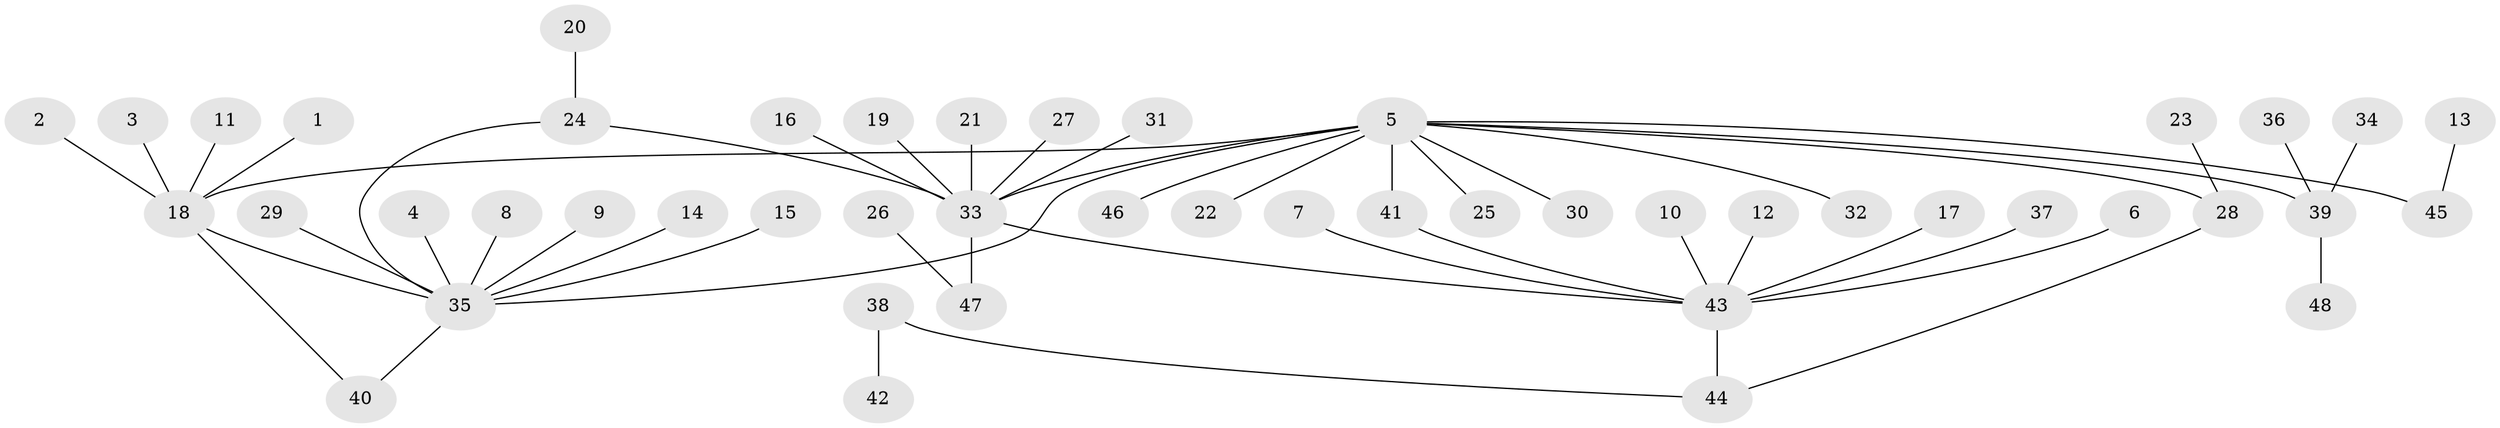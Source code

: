// original degree distribution, {11: 0.010526315789473684, 5: 0.031578947368421054, 10: 0.021052631578947368, 3: 0.05263157894736842, 12: 0.010526315789473684, 8: 0.010526315789473684, 4: 0.042105263157894736, 1: 0.6, 2: 0.21052631578947367, 6: 0.010526315789473684}
// Generated by graph-tools (version 1.1) at 2025/26/03/09/25 03:26:05]
// undirected, 48 vertices, 52 edges
graph export_dot {
graph [start="1"]
  node [color=gray90,style=filled];
  1;
  2;
  3;
  4;
  5;
  6;
  7;
  8;
  9;
  10;
  11;
  12;
  13;
  14;
  15;
  16;
  17;
  18;
  19;
  20;
  21;
  22;
  23;
  24;
  25;
  26;
  27;
  28;
  29;
  30;
  31;
  32;
  33;
  34;
  35;
  36;
  37;
  38;
  39;
  40;
  41;
  42;
  43;
  44;
  45;
  46;
  47;
  48;
  1 -- 18 [weight=1.0];
  2 -- 18 [weight=1.0];
  3 -- 18 [weight=1.0];
  4 -- 35 [weight=1.0];
  5 -- 18 [weight=1.0];
  5 -- 22 [weight=2.0];
  5 -- 25 [weight=1.0];
  5 -- 28 [weight=1.0];
  5 -- 30 [weight=1.0];
  5 -- 32 [weight=1.0];
  5 -- 33 [weight=1.0];
  5 -- 35 [weight=1.0];
  5 -- 39 [weight=1.0];
  5 -- 41 [weight=1.0];
  5 -- 45 [weight=1.0];
  5 -- 46 [weight=1.0];
  6 -- 43 [weight=1.0];
  7 -- 43 [weight=1.0];
  8 -- 35 [weight=1.0];
  9 -- 35 [weight=1.0];
  10 -- 43 [weight=1.0];
  11 -- 18 [weight=1.0];
  12 -- 43 [weight=1.0];
  13 -- 45 [weight=1.0];
  14 -- 35 [weight=1.0];
  15 -- 35 [weight=1.0];
  16 -- 33 [weight=1.0];
  17 -- 43 [weight=1.0];
  18 -- 35 [weight=1.0];
  18 -- 40 [weight=1.0];
  19 -- 33 [weight=1.0];
  20 -- 24 [weight=1.0];
  21 -- 33 [weight=1.0];
  23 -- 28 [weight=1.0];
  24 -- 33 [weight=1.0];
  24 -- 35 [weight=1.0];
  26 -- 47 [weight=1.0];
  27 -- 33 [weight=1.0];
  28 -- 44 [weight=1.0];
  29 -- 35 [weight=1.0];
  31 -- 33 [weight=1.0];
  33 -- 43 [weight=1.0];
  33 -- 47 [weight=1.0];
  34 -- 39 [weight=1.0];
  35 -- 40 [weight=1.0];
  36 -- 39 [weight=1.0];
  37 -- 43 [weight=1.0];
  38 -- 42 [weight=1.0];
  38 -- 44 [weight=1.0];
  39 -- 48 [weight=1.0];
  41 -- 43 [weight=1.0];
  43 -- 44 [weight=1.0];
}
